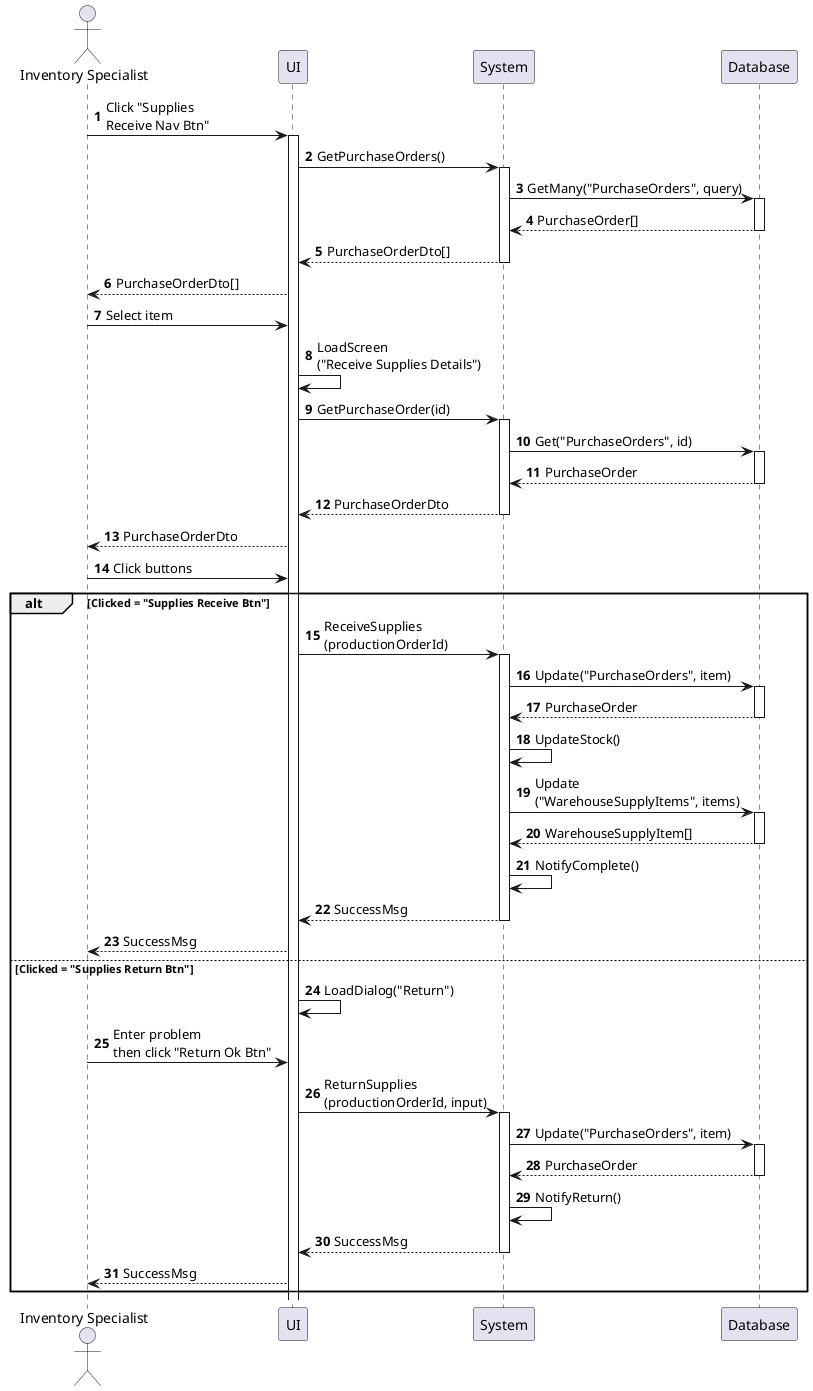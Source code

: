 @startuml inventory-supply-receive
autonumber

actor "Inventory Specialist" as a
participant UI as f
participant System as b
participant Database as d

a -> f : Click "Supplies\nReceive Nav Btn"
activate f
f -> b : GetPurchaseOrders()
activate b
b -> d : GetMany("PurchaseOrders", query)
activate d
return PurchaseOrder[]
return PurchaseOrderDto[]
f --> a : PurchaseOrderDto[]
a -> f : Select item
f -> f : LoadScreen\n("Receive Supplies Details")
f -> b : GetPurchaseOrder(id)
activate b
b -> d : Get("PurchaseOrders", id)
activate d
return PurchaseOrder
return PurchaseOrderDto
f --> a : PurchaseOrderDto
a -> f : Click buttons

alt Clicked = "Supplies Receive Btn"
    f -> b : ReceiveSupplies\n(productionOrderId)
    activate b
    b -> d : Update("PurchaseOrders", item)
    activate d
    return PurchaseOrder
    b -> b : UpdateStock()
    b -> d : Update\n("WarehouseSupplyItems", items)
    activate d
    return WarehouseSupplyItem[]
    b -> b : NotifyComplete()
    return SuccessMsg
    f --> a : SuccessMsg
else Clicked = "Supplies Return Btn"
    f -> f : LoadDialog("Return")
    a -> f : Enter problem\nthen click "Return Ok Btn"
    f -> b : ReturnSupplies\n(productionOrderId, input)
    activate b
    b -> d : Update("PurchaseOrders", item)
    activate d
    return PurchaseOrder
    b -> b : NotifyReturn()
    return SuccessMsg
    f --> a : SuccessMsg
end
@enduml